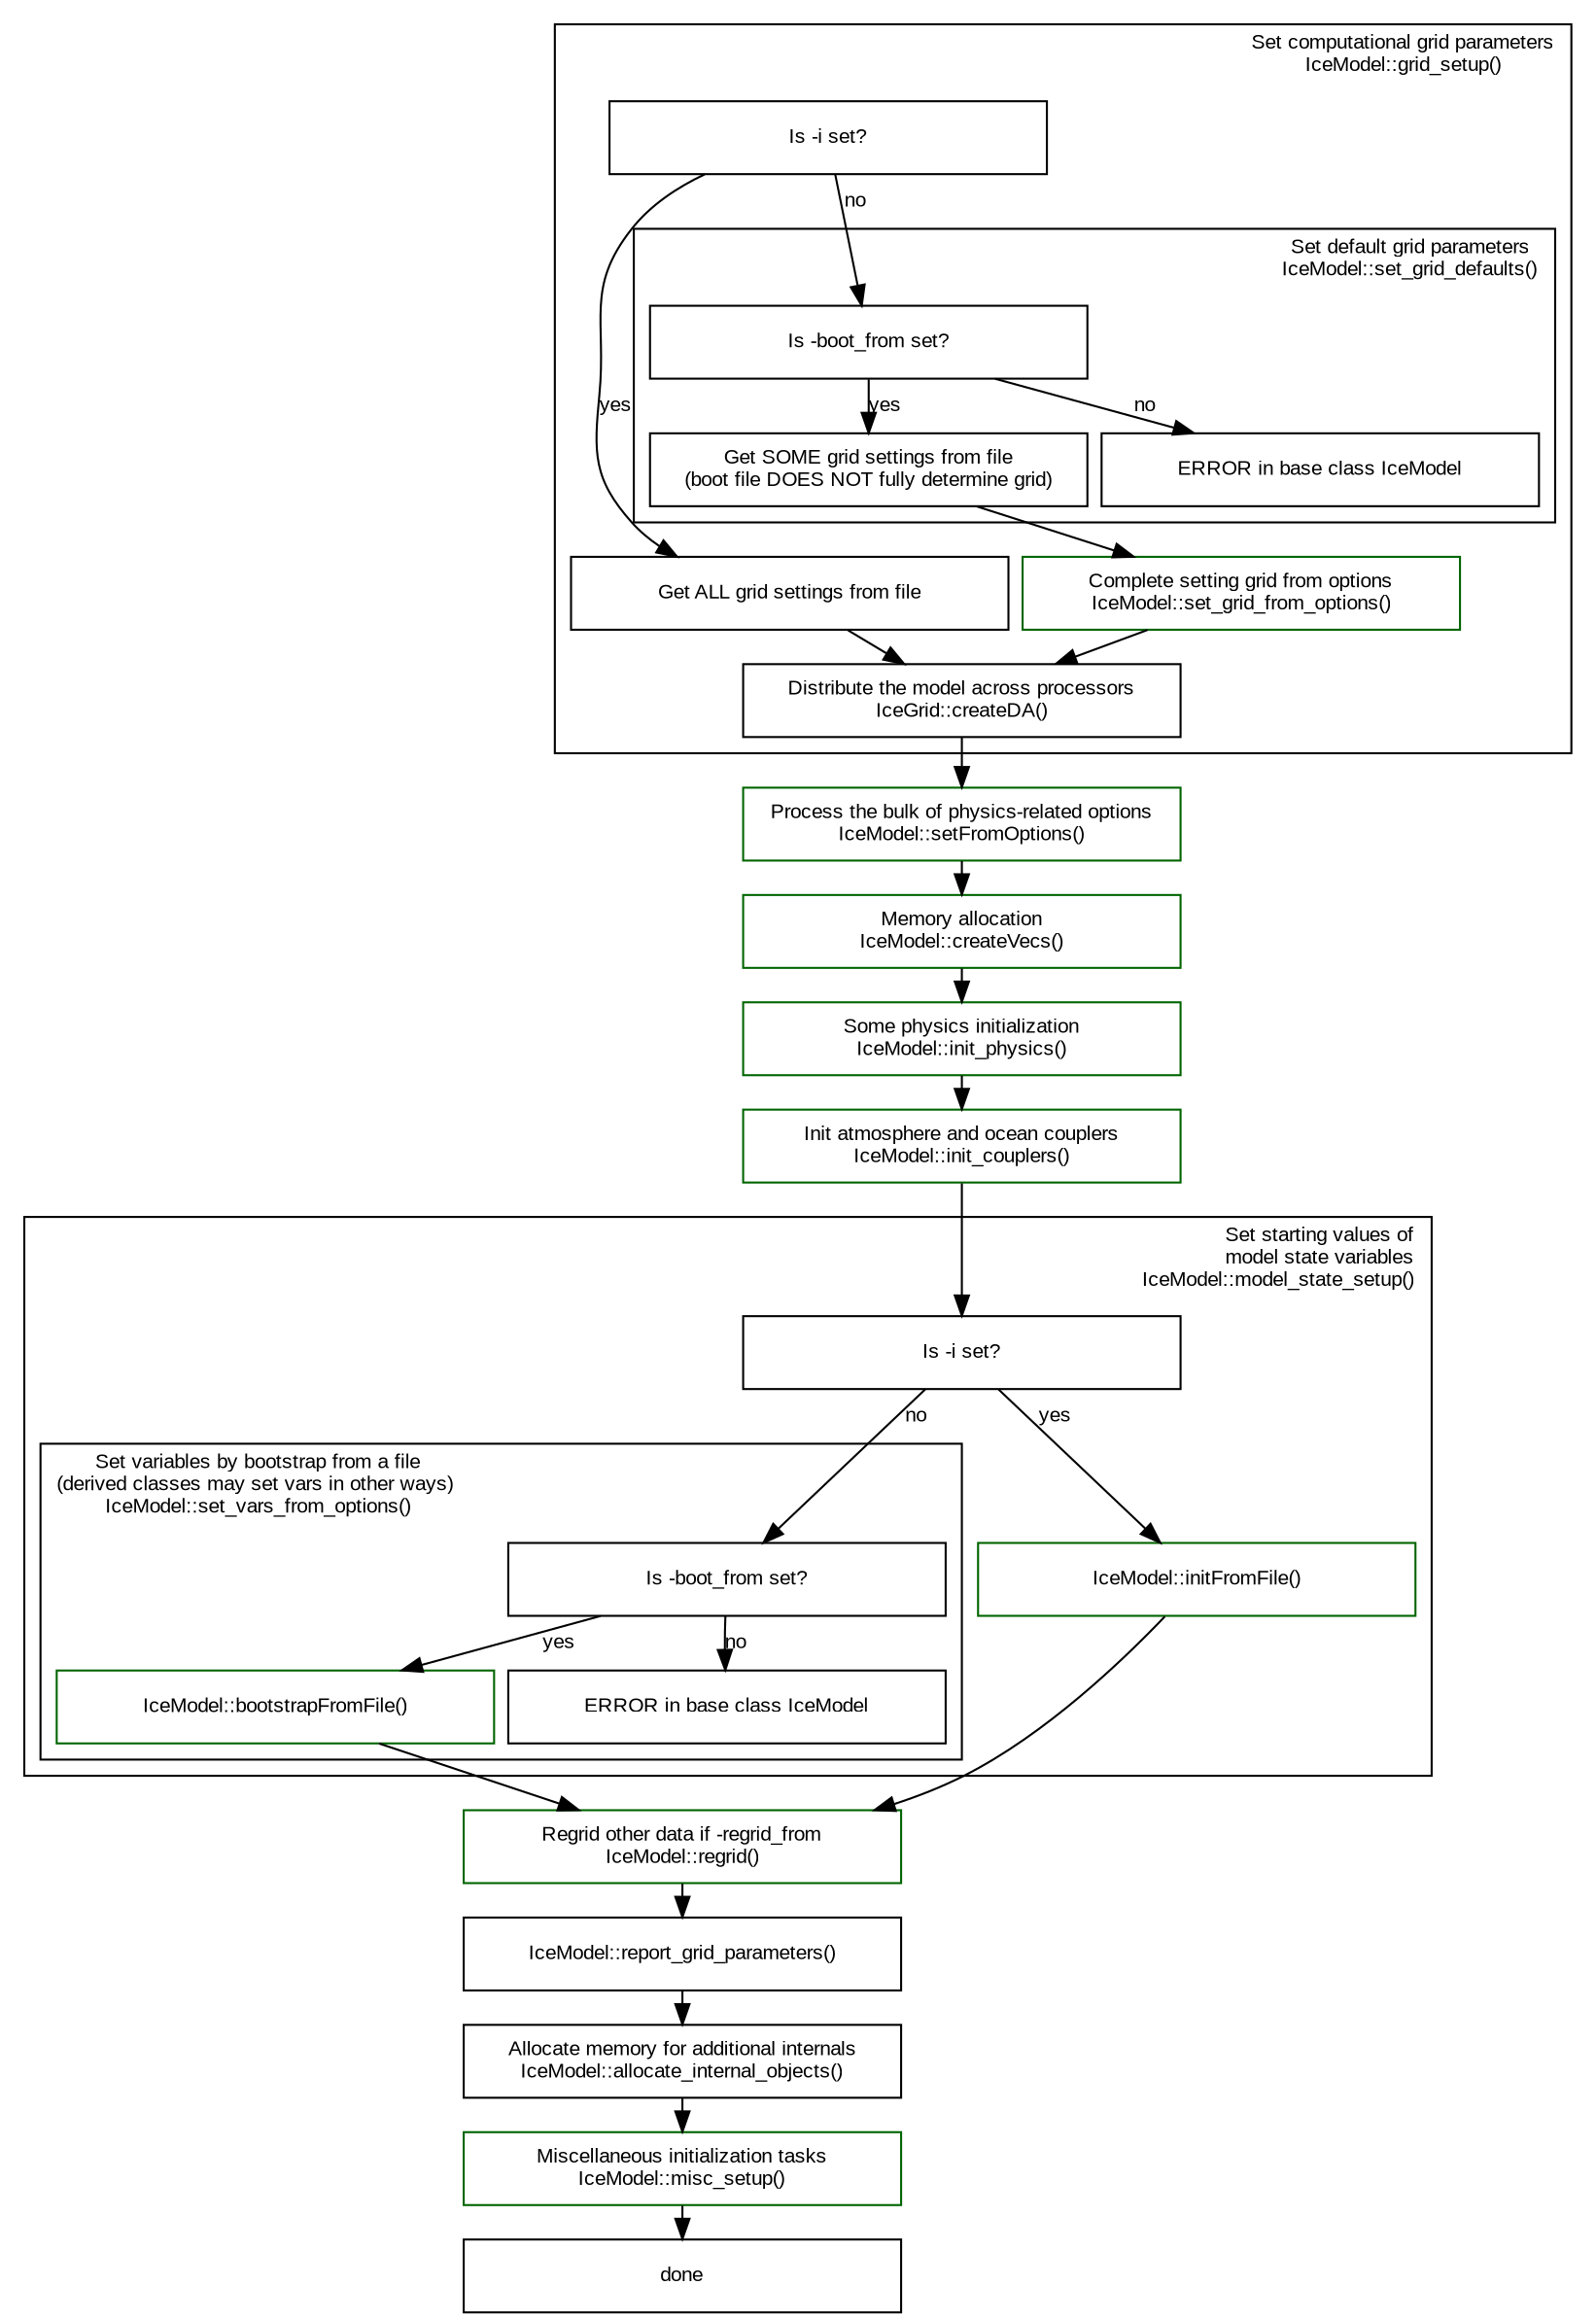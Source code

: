 // Use
// dot -Tpng initialization-sequence.dot -o initialization-sequence.png
// to create the picture.

digraph pism_init {
  // Global graph parameters
  node [fontname=Arial fontsize=10 shape=box width=3];
  edge [fontname=Arial fontsize=10];
  graph [fontname=Arial fontsize=10 ranksep=0.1 nodesep=0.1];

  subgraph cluster_grid {
    label = "Set computational grid parameters\rIceModel::grid_setup()";
    URL = "\ref IceModel::grid_setup()";
    labeljust = r;

    is_i_set1 [label = "Is -i set?"];

    grid_from_file [label = "Get ALL grid settings from file" URL="\ref NCTool::get_grid()"];

    subgraph cluster_set_grid_defaults {
      label = "Set default grid parameters\nIceModel::set_grid_defaults()";
      labeljust = r;
      URL = "\ref IceModel::set_grid_defaults()";

      is_boot_from_set1 [label = "Is -boot_from set?"];
      
      grid_from_boot_file [label = "Get SOME grid settings from file\n(boot file DOES NOT fully determine grid)" URL="\ref NCTool::get_grid()"];
      
      fail_in_IceModel1 [label = "ERROR in base class IceModel"]
      
      is_boot_from_set1 -> grid_from_boot_file [label = "yes"];
      is_boot_from_set1 -> fail_in_IceModel1 [label = "no"];

    }

    is_i_set1 -> is_boot_from_set1 [label = "no"];
    is_i_set1 -> grid_from_file [label = "yes"];

    grid_from_options [label = "Complete setting grid from options\nIceModel::set_grid_from_options()" color=darkgreen URL="\ref IceModel::set_grid_from_options()"];
      
    grid_from_boot_file -> grid_from_options;

    createDA [label = "Distribute the model across processors\nIceGrid::createDA()" URL="\ref IceGrid::createDA()"];
    {grid_from_file grid_from_options} -> createDA;
  }

  setFromOptions [label = "Process the bulk of physics-related options\nIceModel::setFromOptions()" color=darkgreen URL="\ref IceModel::setFromOptions()"];
  createDA -> setFromOptions;
  
  createVecs [label = "Memory allocation\nIceModel::createVecs()" color=darkgreen URL="\ref IceModel::createVecs()"];
  setFromOptions -> createVecs;

  init_physics [label = "Some physics initialization\nIceModel::init_physics()" color=darkgreen URL="\ref IceModel::init_physics()"];
  createVecs -> init_physics;

  init_couplers [label = "Init atmosphere and ocean couplers\nIceModel::init_couplers()" color=darkgreen URL="\ref IceModel::init_couplers()"];
  init_physics -> init_couplers;

  init_couplers -> is_i_set2;

  subgraph cluster_model_state {
    label = "Set starting values of\rmodel state variables\rIceModel::model_state_setup()";
    labeljust = r;
    URL = "\ref IceModel::model_state_setup()";

    is_i_set2 [label = "Is -i set?"];

    initFromFile [label = "IceModel::initFromFile()" color=darkgreen URL="\ref IceModel::initFromFile()"];
    
    subgraph cluster_set_values_from_options {
      label = "Set variables by bootstrap from a file\n(derived classes may set vars in other ways) \nIceModel::set_vars_from_options()";
      labeljust = l;
      URL = "\ref IceModel::set_vars_from_options()";

      is_boot_from_set [label = "Is -boot_from set?"];
      
      bootstrap_from_file [label = "IceModel::bootstrapFromFile()" color=darkgreen URL="\ref IceModel::bootstrapFromFile()"];
      
      fail_in_IceModel [label = "ERROR in base class IceModel"]
      
      is_boot_from_set -> bootstrap_from_file [label = "yes"];
      is_boot_from_set -> fail_in_IceModel [label = "no"];
      
    }
    is_i_set2 -> initFromFile [label = "yes"];
    is_i_set2 -> is_boot_from_set [label = "no"];
  }  

  regrid [label = "Regrid other data if -regrid_from\nIceModel::regrid()" color=darkgreen URL="\ref IceModel::regrid()"];
  {initFromFile bootstrap_from_file} -> regrid;

  report [label = "IceModel::report_grid_parameters()" URL="\ref IceModel::report_grid_parameters()"];
  regrid -> report;

  allocate_internal_objects [label = "Allocate memory for additional internals\nIceModel::allocate_internal_objects()" URL="\ref IceModel::allocate_internal_objects()"];
  report -> allocate_internal_objects;

  misc [label = "Miscellaneous initialization tasks\nIceModel::misc_setup()" color=darkgreen URL="\ref IceModel::misc_setup()"];
  allocate_internal_objects -> misc;

  misc -> done;
}
